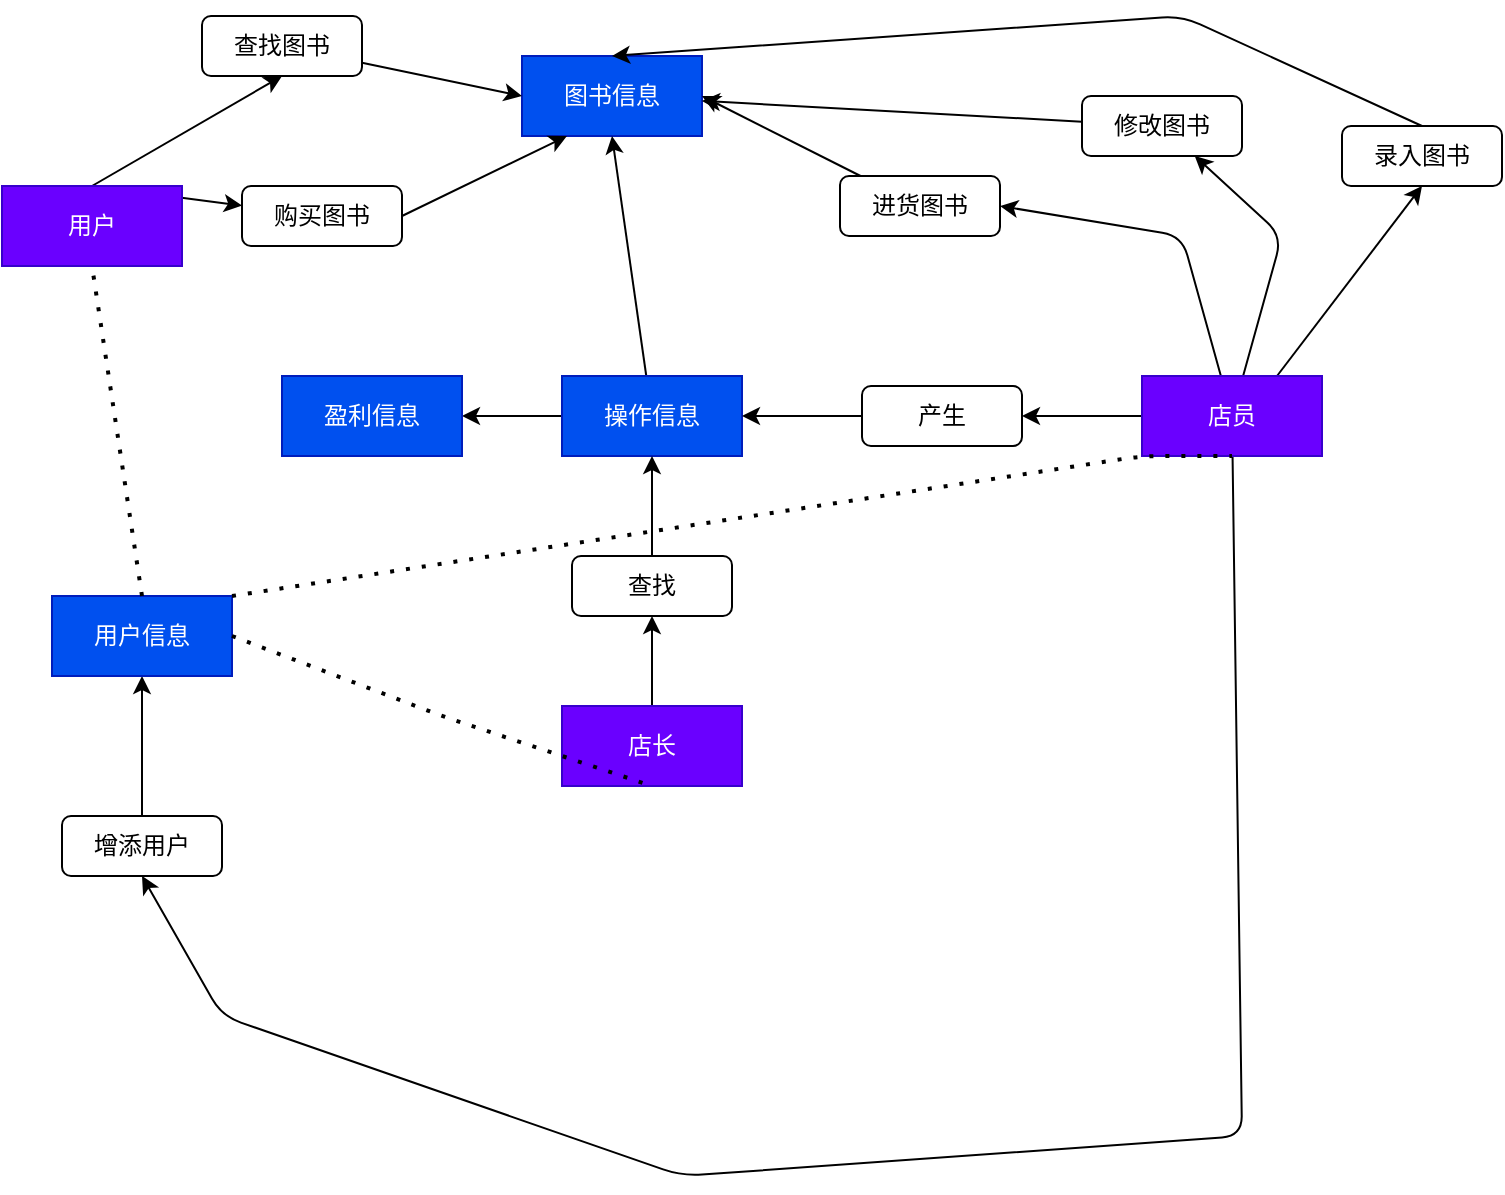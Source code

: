 <mxfile>
    <diagram id="PFvJu6IGK7e56d8AMQf9" name="第 1 页">
        <mxGraphModel dx="1096" dy="678" grid="1" gridSize="10" guides="1" tooltips="1" connect="1" arrows="1" fold="1" page="1" pageScale="1" pageWidth="827" pageHeight="1169" math="0" shadow="0">
            <root>
                <mxCell id="0"/>
                <mxCell id="1" parent="0"/>
                <mxCell id="2" value="图书信息" style="rounded=0;whiteSpace=wrap;html=1;fillColor=#0050ef;fontColor=#ffffff;strokeColor=#001DBC;fontFamily=Verdana;" parent="1" vertex="1">
                    <mxGeometry x="310" y="260" width="90" height="40" as="geometry"/>
                </mxCell>
                <mxCell id="4" style="edgeStyle=none;html=1;entryX=0.5;entryY=1;entryDx=0;entryDy=0;fontFamily=Verdana;" edge="1" parent="1" source="3" target="2">
                    <mxGeometry relative="1" as="geometry"/>
                </mxCell>
                <mxCell id="29" style="edgeStyle=none;html=1;fontFamily=Verdana;" edge="1" parent="1" source="3">
                    <mxGeometry relative="1" as="geometry">
                        <mxPoint x="280" y="440" as="targetPoint"/>
                    </mxGeometry>
                </mxCell>
                <mxCell id="3" value="操作信息" style="rounded=0;whiteSpace=wrap;html=1;fillColor=#0050ef;fontColor=#ffffff;strokeColor=#001DBC;fontFamily=Verdana;" vertex="1" parent="1">
                    <mxGeometry x="330" y="420" width="90" height="40" as="geometry"/>
                </mxCell>
                <mxCell id="9" style="edgeStyle=none;html=1;exitX=0.5;exitY=0;exitDx=0;exitDy=0;entryX=0.5;entryY=1;entryDx=0;entryDy=0;fontFamily=Verdana;" edge="1" parent="1" source="6" target="8">
                    <mxGeometry relative="1" as="geometry"/>
                </mxCell>
                <mxCell id="13" style="edgeStyle=none;html=1;exitX=0.5;exitY=0;exitDx=0;exitDy=0;fontFamily=Verdana;" edge="1" parent="1" source="6" target="12">
                    <mxGeometry relative="1" as="geometry"/>
                </mxCell>
                <mxCell id="6" value="用户" style="rounded=0;whiteSpace=wrap;html=1;fontFamily=Verdana;fillColor=#6a00ff;fontColor=#ffffff;strokeColor=#3700CC;" vertex="1" parent="1">
                    <mxGeometry x="50" y="325" width="90" height="40" as="geometry"/>
                </mxCell>
                <mxCell id="11" style="edgeStyle=none;html=1;entryX=0;entryY=0.5;entryDx=0;entryDy=0;fontFamily=Verdana;" edge="1" parent="1" source="8" target="2">
                    <mxGeometry relative="1" as="geometry"/>
                </mxCell>
                <mxCell id="8" value="查找图书" style="rounded=1;whiteSpace=wrap;html=1;fontFamily=Verdana;" vertex="1" parent="1">
                    <mxGeometry x="150" y="240" width="80" height="30" as="geometry"/>
                </mxCell>
                <mxCell id="15" style="edgeStyle=none;html=1;exitX=1;exitY=0.5;exitDx=0;exitDy=0;entryX=0.25;entryY=1;entryDx=0;entryDy=0;fontFamily=Verdana;" edge="1" parent="1" source="12" target="2">
                    <mxGeometry relative="1" as="geometry"/>
                </mxCell>
                <mxCell id="12" value="购买图书" style="rounded=1;whiteSpace=wrap;html=1;fontFamily=Verdana;" vertex="1" parent="1">
                    <mxGeometry x="170" y="325" width="80" height="30" as="geometry"/>
                </mxCell>
                <mxCell id="28" style="edgeStyle=none;html=1;entryX=0.5;entryY=1;entryDx=0;entryDy=0;fontFamily=Verdana;" edge="1" parent="1" source="24" target="25">
                    <mxGeometry relative="1" as="geometry"/>
                </mxCell>
                <mxCell id="24" value="店长" style="rounded=0;whiteSpace=wrap;html=1;fontFamily=Verdana;fillColor=#6a00ff;fontColor=#ffffff;strokeColor=#3700CC;" vertex="1" parent="1">
                    <mxGeometry x="330" y="585" width="90" height="40" as="geometry"/>
                </mxCell>
                <mxCell id="26" style="edgeStyle=none;html=1;fontFamily=Verdana;" edge="1" parent="1" source="25" target="3">
                    <mxGeometry relative="1" as="geometry"/>
                </mxCell>
                <mxCell id="25" value="查找" style="rounded=1;whiteSpace=wrap;html=1;fontFamily=Verdana;" vertex="1" parent="1">
                    <mxGeometry x="335" y="510" width="80" height="30" as="geometry"/>
                </mxCell>
                <mxCell id="30" value="盈利信息" style="rounded=0;whiteSpace=wrap;html=1;fillColor=#0050ef;fontColor=#ffffff;strokeColor=#001DBC;fontFamily=Verdana;" vertex="1" parent="1">
                    <mxGeometry x="190" y="420" width="90" height="40" as="geometry"/>
                </mxCell>
                <mxCell id="33" style="edgeStyle=none;html=1;fontFamily=Verdana;" edge="1" parent="1" source="31" target="32">
                    <mxGeometry relative="1" as="geometry"/>
                </mxCell>
                <mxCell id="36" style="edgeStyle=none;html=1;fontFamily=Verdana;entryX=1;entryY=0.5;entryDx=0;entryDy=0;" edge="1" parent="1" source="31" target="35">
                    <mxGeometry relative="1" as="geometry">
                        <mxPoint x="665" y="340" as="targetPoint"/>
                        <Array as="points">
                            <mxPoint x="640" y="350"/>
                        </Array>
                    </mxGeometry>
                </mxCell>
                <mxCell id="39" style="edgeStyle=none;html=1;fontFamily=Verdana;" edge="1" parent="1" source="31" target="38">
                    <mxGeometry relative="1" as="geometry">
                        <Array as="points">
                            <mxPoint x="690" y="350"/>
                        </Array>
                    </mxGeometry>
                </mxCell>
                <mxCell id="43" style="edgeStyle=none;html=1;exitX=0.75;exitY=0;exitDx=0;exitDy=0;entryX=0.5;entryY=1;entryDx=0;entryDy=0;fontFamily=Verdana;" edge="1" parent="1" source="31" target="42">
                    <mxGeometry relative="1" as="geometry"/>
                </mxCell>
                <mxCell id="46" style="edgeStyle=none;html=1;fontFamily=Verdana;entryX=0.5;entryY=1;entryDx=0;entryDy=0;" edge="1" parent="1" source="31" target="45">
                    <mxGeometry relative="1" as="geometry">
                        <mxPoint x="400" y="844.63" as="targetPoint"/>
                        <Array as="points">
                            <mxPoint x="670" y="800"/>
                            <mxPoint x="390" y="820"/>
                            <mxPoint x="160" y="740"/>
                        </Array>
                    </mxGeometry>
                </mxCell>
                <mxCell id="31" value="店员" style="rounded=0;whiteSpace=wrap;html=1;fontFamily=Verdana;fillColor=#6a00ff;fontColor=#ffffff;strokeColor=#3700CC;" vertex="1" parent="1">
                    <mxGeometry x="620" y="420" width="90" height="40" as="geometry"/>
                </mxCell>
                <mxCell id="34" style="edgeStyle=none;html=1;fontFamily=Verdana;" edge="1" parent="1" source="32" target="3">
                    <mxGeometry relative="1" as="geometry"/>
                </mxCell>
                <mxCell id="32" value="产生" style="rounded=1;whiteSpace=wrap;html=1;fontFamily=Verdana;" vertex="1" parent="1">
                    <mxGeometry x="480" y="425" width="80" height="30" as="geometry"/>
                </mxCell>
                <mxCell id="37" style="edgeStyle=none;html=1;entryX=1;entryY=0.5;entryDx=0;entryDy=0;fontFamily=Verdana;" edge="1" parent="1" source="35" target="2">
                    <mxGeometry relative="1" as="geometry"/>
                </mxCell>
                <mxCell id="35" value="进货图书" style="rounded=1;whiteSpace=wrap;html=1;fontFamily=Verdana;" vertex="1" parent="1">
                    <mxGeometry x="469" y="320" width="80" height="30" as="geometry"/>
                </mxCell>
                <mxCell id="40" style="edgeStyle=none;html=1;fontFamily=Verdana;" edge="1" parent="1" source="38" target="2">
                    <mxGeometry relative="1" as="geometry"/>
                </mxCell>
                <mxCell id="38" value="修改图书" style="rounded=1;whiteSpace=wrap;html=1;fontFamily=Verdana;" vertex="1" parent="1">
                    <mxGeometry x="590" y="280" width="80" height="30" as="geometry"/>
                </mxCell>
                <mxCell id="44" style="edgeStyle=none;html=1;exitX=0.5;exitY=0;exitDx=0;exitDy=0;fontFamily=Verdana;entryX=0.5;entryY=0;entryDx=0;entryDy=0;" edge="1" parent="1" source="42" target="2">
                    <mxGeometry relative="1" as="geometry">
                        <mxPoint x="490" y="240" as="targetPoint"/>
                        <Array as="points">
                            <mxPoint x="640" y="240"/>
                        </Array>
                    </mxGeometry>
                </mxCell>
                <mxCell id="42" value="录入图书" style="rounded=1;whiteSpace=wrap;html=1;fontFamily=Verdana;" vertex="1" parent="1">
                    <mxGeometry x="720" y="295" width="80" height="30" as="geometry"/>
                </mxCell>
                <mxCell id="48" style="edgeStyle=none;html=1;exitX=0.5;exitY=0;exitDx=0;exitDy=0;fontFamily=Verdana;" edge="1" parent="1" source="45" target="47">
                    <mxGeometry relative="1" as="geometry"/>
                </mxCell>
                <mxCell id="45" value="增添用户" style="rounded=1;whiteSpace=wrap;html=1;fontFamily=Verdana;" vertex="1" parent="1">
                    <mxGeometry x="80" y="640" width="80" height="30" as="geometry"/>
                </mxCell>
                <mxCell id="47" value="用户信息" style="rounded=0;whiteSpace=wrap;html=1;fillColor=#0050ef;fontColor=#ffffff;strokeColor=#001DBC;fontFamily=Verdana;" vertex="1" parent="1">
                    <mxGeometry x="75" y="530" width="90" height="40" as="geometry"/>
                </mxCell>
                <mxCell id="50" value="" style="endArrow=none;dashed=1;html=1;dashPattern=1 3;strokeWidth=2;fontFamily=Verdana;entryX=0.5;entryY=1;entryDx=0;entryDy=0;" edge="1" parent="1" target="6">
                    <mxGeometry width="50" height="50" relative="1" as="geometry">
                        <mxPoint x="120" y="530" as="sourcePoint"/>
                        <mxPoint x="170" y="480" as="targetPoint"/>
                    </mxGeometry>
                </mxCell>
                <mxCell id="51" value="" style="endArrow=none;dashed=1;html=1;dashPattern=1 3;strokeWidth=2;fontFamily=Verdana;exitX=1;exitY=0;exitDx=0;exitDy=0;entryX=0.5;entryY=1;entryDx=0;entryDy=0;" edge="1" parent="1" source="47" target="31">
                    <mxGeometry width="50" height="50" relative="1" as="geometry">
                        <mxPoint x="130" y="540" as="sourcePoint"/>
                        <mxPoint x="180" y="450" as="targetPoint"/>
                        <Array as="points">
                            <mxPoint x="620" y="460"/>
                        </Array>
                    </mxGeometry>
                </mxCell>
                <mxCell id="52" value="" style="endArrow=none;dashed=1;html=1;dashPattern=1 3;strokeWidth=2;fontFamily=Verdana;exitX=1;exitY=0.5;exitDx=0;exitDy=0;entryX=0.5;entryY=1;entryDx=0;entryDy=0;" edge="1" parent="1" source="47" target="24">
                    <mxGeometry width="50" height="50" relative="1" as="geometry">
                        <mxPoint x="400" y="785" as="sourcePoint"/>
                        <mxPoint x="380" y="610" as="targetPoint"/>
                        <Array as="points">
                            <mxPoint x="270" y="590"/>
                        </Array>
                    </mxGeometry>
                </mxCell>
            </root>
        </mxGraphModel>
    </diagram>
</mxfile>